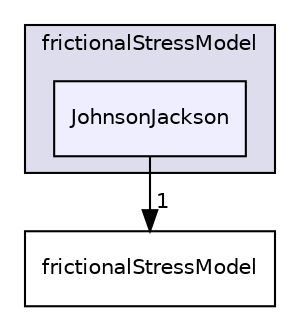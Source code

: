 digraph "JohnsonJackson" {
  bgcolor=transparent;
  compound=true
  node [ fontsize="10", fontname="Helvetica"];
  edge [ labelfontsize="10", labelfontname="Helvetica"];
  subgraph clusterdir_3e85ad471109a48f25134f45beb414dd {
    graph [ bgcolor="#ddddee", pencolor="black", label="frictionalStressModel" fontname="Helvetica", fontsize="10", URL="dir_3e85ad471109a48f25134f45beb414dd.html"]
  dir_9690121f35ebead4c1d6f6e04b6fa4bd [shape=box, label="JohnsonJackson", style="filled", fillcolor="#eeeeff", pencolor="black", URL="dir_9690121f35ebead4c1d6f6e04b6fa4bd.html"];
  }
  dir_e58b4a30b94c67b91387f9194ba2c908 [shape=box label="frictionalStressModel" URL="dir_e58b4a30b94c67b91387f9194ba2c908.html"];
  dir_9690121f35ebead4c1d6f6e04b6fa4bd->dir_e58b4a30b94c67b91387f9194ba2c908 [headlabel="1", labeldistance=1.5 headhref="dir_000111_000087.html"];
}
